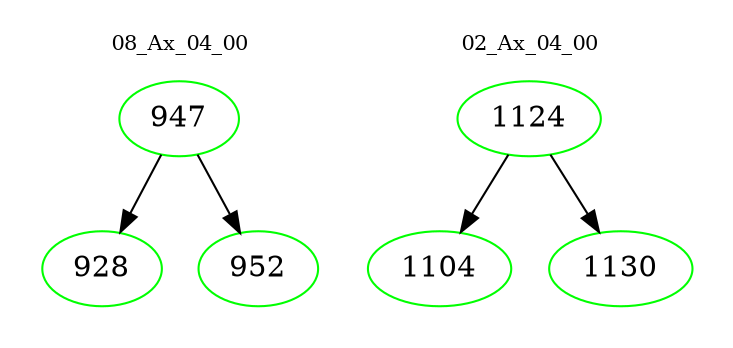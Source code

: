 digraph{
subgraph cluster_0 {
color = white
label = "08_Ax_04_00";
fontsize=10;
T0_947 [label="947", color="green"]
T0_947 -> T0_928 [color="black"]
T0_928 [label="928", color="green"]
T0_947 -> T0_952 [color="black"]
T0_952 [label="952", color="green"]
}
subgraph cluster_1 {
color = white
label = "02_Ax_04_00";
fontsize=10;
T1_1124 [label="1124", color="green"]
T1_1124 -> T1_1104 [color="black"]
T1_1104 [label="1104", color="green"]
T1_1124 -> T1_1130 [color="black"]
T1_1130 [label="1130", color="green"]
}
}
